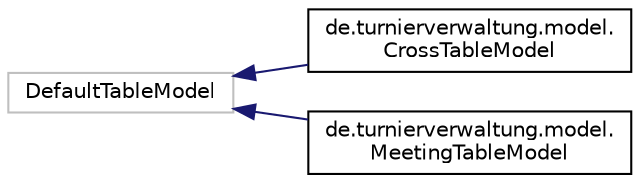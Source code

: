 digraph "Grafische Darstellung der Klassenhierarchie"
{
  edge [fontname="Helvetica",fontsize="10",labelfontname="Helvetica",labelfontsize="10"];
  node [fontname="Helvetica",fontsize="10",shape=record];
  rankdir="LR";
  Node1 [label="DefaultTableModel",height=0.2,width=0.4,color="grey75", fillcolor="white", style="filled"];
  Node1 -> Node2 [dir="back",color="midnightblue",fontsize="10",style="solid",fontname="Helvetica"];
  Node2 [label="de.turnierverwaltung.model.\lCrossTableModel",height=0.2,width=0.4,color="black", fillcolor="white", style="filled",URL="$classde_1_1turnierverwaltung_1_1model_1_1_cross_table_model.html"];
  Node1 -> Node3 [dir="back",color="midnightblue",fontsize="10",style="solid",fontname="Helvetica"];
  Node3 [label="de.turnierverwaltung.model.\lMeetingTableModel",height=0.2,width=0.4,color="black", fillcolor="white", style="filled",URL="$classde_1_1turnierverwaltung_1_1model_1_1_meeting_table_model.html"];
}
